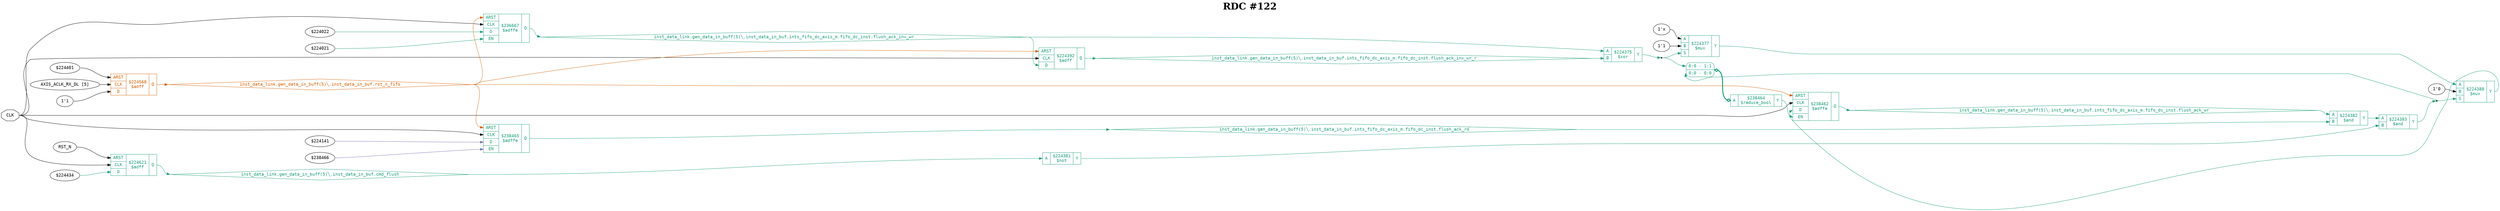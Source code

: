 digraph "spacefibre_light_top" {
label=<<b>RDC #122</b>>;
labelloc="t"
fontsize="30"
node ["fontname"="Courier"]
edge ["fontname"="Courier"]
rankdir="LR";
remincross=true;
n8 [ shape=octagon, label="CLK", color="black", fontcolor="black", href="/src/ip_spacefibre_light_top/spacefibre_light_top.vhd#45" ];
n9 [ shape=diamond, label="inst_data_link.gen_data_in_buff(5)&#9586;.inst_data_in_buf.cmd_flush", colorscheme="dark28", color="1", fontcolor="1", href="/src/module_data_link/data_in_buf.vhd#121" ];
n10 [ shape=diamond, label="inst_data_link.gen_data_in_buff(5)&#9586;.inst_data_in_buf.ints_fifo_dc_axis_m.fifo_dc_inst.flush_ack_inv_wr", colorscheme="dark28", color="1", fontcolor="1", href="/src/ip/fifo_dc/fifo_dc.vhd#115" ];
n11 [ shape=diamond, label="inst_data_link.gen_data_in_buff(5)&#9586;.inst_data_in_buf.ints_fifo_dc_axis_m.fifo_dc_inst.flush_ack_inv_wr_r", colorscheme="dark28", color="1", fontcolor="1", href="/src/ip/fifo_dc/fifo_dc.vhd#116" ];
n12 [ shape=diamond, label="inst_data_link.gen_data_in_buff(5)&#9586;.inst_data_in_buf.ints_fifo_dc_axis_m.fifo_dc_inst.flush_ack_rd", colorscheme="dark28", color="1", fontcolor="1", href="/src/ip/fifo_dc/fifo_dc.vhd#120" ];
n13 [ shape=diamond, label="inst_data_link.gen_data_in_buff(5)&#9586;.inst_data_in_buf.ints_fifo_dc_axis_m.fifo_dc_inst.flush_ack_wr", colorscheme="dark28", color="1", fontcolor="1", href="/src/ip/fifo_dc/fifo_dc.vhd#119" ];
n14 [ shape=diamond, label="inst_data_link.gen_data_in_buff(5)&#9586;.inst_data_in_buf.rst_n_fifo", colorscheme="dark28", color="2", fontcolor="2", href="/src/module_data_link/data_in_buf.vhd#142" ];
{ rank="source"; n8;}
{ rank="sink";}
v0 [ label="$224022" ];
v1 [ label="$224021" ];
c19 [ shape=record, label="{{<p15> ARST|<p8> CLK|<p16> D|<p17> EN}|$236667\n$adffe|{<p18> Q}}", colorscheme="dark28", color="1", fontcolor="1" , href="/src/ip/fifo_dc/fifo_dc.vhd#199"  ];
c20 [ shape=record, label="{{<p15> ARST|<p8> CLK|<p16> D|<p17> EN}|$238462\n$adffe|{<p18> Q}}", colorscheme="dark28", color="1", fontcolor="1" , href="/src/ip/fifo_dc/fifo_dc.vhd#440"  ];
v2 [ label="$224141" ];
v3 [ label="$238466" ];
c21 [ shape=record, label="{{<p15> ARST|<p8> CLK|<p16> D|<p17> EN}|$238465\n$adffe|{<p18> Q}}", colorscheme="dark28", color="1", fontcolor="1" , href="/src/ip/fifo_dc/fifo_dc.vhd#440"  ];
c24 [ shape=record, label="{{<p22> A}|$238464\n$reduce_bool|{<p23> Y}}", colorscheme="dark28", color="1", fontcolor="1" ];
x4 [ shape=record, style=rounded, label="<s1> 0:0 - 1:1 |<s0> 0:0 - 0:0 ", colorscheme="dark28", color="1", fontcolor="1" ];
x4:e -> c24:p22:w [arrowhead=odiamond, arrowtail=odiamond, dir=both, colorscheme="dark28", color="1", fontcolor="1", style="setlinewidth(3)", label=""];
v5 [ label="RST_N" ];
v6 [ label="$224434" ];
c25 [ shape=record, label="{{<p15> ARST|<p8> CLK|<p16> D}|$224621\n$adff|{<p18> Q}}", colorscheme="dark28", color="1", fontcolor="1" , href="/src/module_data_link/data_in_buf.vhd#225"  ];
v7 [ label="$224401" ];
v8 [ label="AXIS_ACLK_RX_DL [5]" ];
v9 [ label="1'1" ];
c26 [ shape=record, label="{{<p15> ARST|<p8> CLK|<p16> D}|$224568\n$adff|{<p18> Q}}", colorscheme="dark28", color="2", fontcolor="2" , href="/src/module_data_link/data_in_buf.vhd#194"  ];
c27 [ shape=record, label="{{<p15> ARST|<p8> CLK|<p16> D}|$224392\n$adff|{<p18> Q}}", colorscheme="dark28", color="1", fontcolor="1" , href="/src/ip/fifo_dc/fifo_dc.vhd#440"  ];
c29 [ shape=record, label="{{<p22> A|<p28> B}|$224375\n$xor|{<p23> Y}}", colorscheme="dark28", color="1", fontcolor="1" , href="/src/ip/fifo_dc/fifo_dc.vhd#461"  ];
v10 [ label="1'x" ];
v11 [ label="1'1" ];
c31 [ shape=record, label="{{<p22> A|<p28> B|<p30> S}|$224377\n$mux|{<p23> Y}}", colorscheme="dark28", color="1", fontcolor="1" , href="/src/ip/fifo_dc/fifo_dc.vhd#461"  ];
c32 [ shape=record, label="{{<p22> A}|$224381\n$not|{<p23> Y}}", colorscheme="dark28", color="1", fontcolor="1" , href="/src/ip/fifo_dc/fifo_dc.vhd#471"  ];
c33 [ shape=record, label="{{<p22> A|<p28> B}|$224382\n$and|{<p23> Y}}", colorscheme="dark28", color="1", fontcolor="1" , href="/src/ip/fifo_dc/fifo_dc.vhd#471"  ];
c34 [ shape=record, label="{{<p22> A|<p28> B}|$224383\n$and|{<p23> Y}}", colorscheme="dark28", color="1", fontcolor="1" , href="/src/ip/fifo_dc/fifo_dc.vhd#471"  ];
v12 [ label="1'0" ];
c35 [ shape=record, label="{{<p22> A|<p28> B|<p30> S}|$224388\n$mux|{<p23> Y}}", colorscheme="dark28", color="1", fontcolor="1" , href="/src/ip/fifo_dc/fifo_dc.vhd#471"  ];
c24:p23:e -> c20:p17:w [colorscheme="dark28", color="1", fontcolor="1", label=""];
c19:p18:e -> n10:w [colorscheme="dark28", color="1", fontcolor="1", label=""];
n10:e -> c27:p16:w [colorscheme="dark28", color="1", fontcolor="1", label=""];
n10:e -> c29:p22:w [colorscheme="dark28", color="1", fontcolor="1", label=""];
c27:p18:e -> n11:w [colorscheme="dark28", color="1", fontcolor="1", label=""];
n11:e -> c29:p28:w [colorscheme="dark28", color="1", fontcolor="1", label=""];
c21:p18:e -> n12:w [colorscheme="dark28", color="1", fontcolor="1", label=""];
n12:e -> c33:p28:w [colorscheme="dark28", color="1", fontcolor="1", label=""];
c20:p18:e -> n13:w [colorscheme="dark28", color="1", fontcolor="1", label=""];
n13:e -> c33:p22:w [colorscheme="dark28", color="1", fontcolor="1", label=""];
c26:p18:e -> n14:w [colorscheme="dark28", color="2", fontcolor="2", label=""];
n14:e -> c19:p15:w [colorscheme="dark28", color="2", fontcolor="2", label=""];
n14:e -> c20:p15:w [colorscheme="dark28", color="2", fontcolor="2", label=""];
n14:e -> c21:p15:w [colorscheme="dark28", color="2", fontcolor="2", label=""];
n14:e -> c27:p15:w [colorscheme="dark28", color="2", fontcolor="2", label=""];
n2 [ shape=point ];
c29:p23:e -> n2:w [colorscheme="dark28", color="1", fontcolor="1", label=""];
n2:e -> c31:p30:w [colorscheme="dark28", color="1", fontcolor="1", label=""];
n2:e -> x4:s1:w [colorscheme="dark28", color="1", fontcolor="1", label=""];
c31:p23:e -> c35:p22:w [colorscheme="dark28", color="1", fontcolor="1", label=""];
c32:p23:e -> c34:p28:w [colorscheme="dark28", color="1", fontcolor="1", label=""];
c33:p23:e -> c34:p22:w [colorscheme="dark28", color="1", fontcolor="1", label=""];
n6 [ shape=point ];
c34:p23:e -> n6:w [colorscheme="dark28", color="1", fontcolor="1", label=""];
n6:e -> c35:p30:w [colorscheme="dark28", color="1", fontcolor="1", label=""];
n6:e -> x4:s0:w [colorscheme="dark28", color="1", fontcolor="1", label=""];
c35:p23:e -> c20:p16:w [colorscheme="dark28", color="1", fontcolor="1", label=""];
n8:e -> c19:p8:w [color="black", fontcolor="black", label=""];
n8:e -> c20:p8:w [color="black", fontcolor="black", label=""];
n8:e -> c21:p8:w [color="black", fontcolor="black", label=""];
n8:e -> c25:p8:w [color="black", fontcolor="black", label=""];
n8:e -> c27:p8:w [color="black", fontcolor="black", label=""];
c25:p18:e -> n9:w [colorscheme="dark28", color="1", fontcolor="1", label=""];
n9:e -> c32:p22:w [colorscheme="dark28", color="1", fontcolor="1", label=""];
v0:e -> c19:p16:w [colorscheme="dark28", color="1", fontcolor="1", label=""];
v1:e -> c19:p17:w [colorscheme="dark28", color="1", fontcolor="1", label=""];
v10:e -> c31:p22:w [color="black", fontcolor="black", label=""];
v11:e -> c31:p28:w [color="black", fontcolor="black", label=""];
v12:e -> c35:p28:w [color="black", fontcolor="black", label=""];
v2:e -> c21:p16:w [colorscheme="dark28", color="3", fontcolor="3", label=""];
v3:e -> c21:p17:w [colorscheme="dark28", color="3", fontcolor="3", label=""];
v5:e -> c25:p15:w [color="black", fontcolor="black", label=""];
v6:e -> c25:p16:w [colorscheme="dark28", color="1", fontcolor="1", label=""];
v7:e -> c26:p15:w [color="black", fontcolor="black", label=""];
v8:e -> c26:p8:w [color="black", fontcolor="black", label=""];
v9:e -> c26:p16:w [color="black", fontcolor="black", label=""];
}
